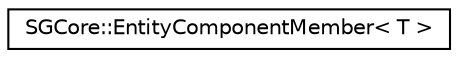 digraph "Graphical Class Hierarchy"
{
 // LATEX_PDF_SIZE
  edge [fontname="Helvetica",fontsize="10",labelfontname="Helvetica",labelfontsize="10"];
  node [fontname="Helvetica",fontsize="10",shape=record];
  rankdir="LR";
  Node0 [label="SGCore::EntityComponentMember\< T \>",height=0.2,width=0.4,color="black", fillcolor="white", style="filled",URL="$structSGCore_1_1EntityComponentMember.html",tooltip=" "];
}
